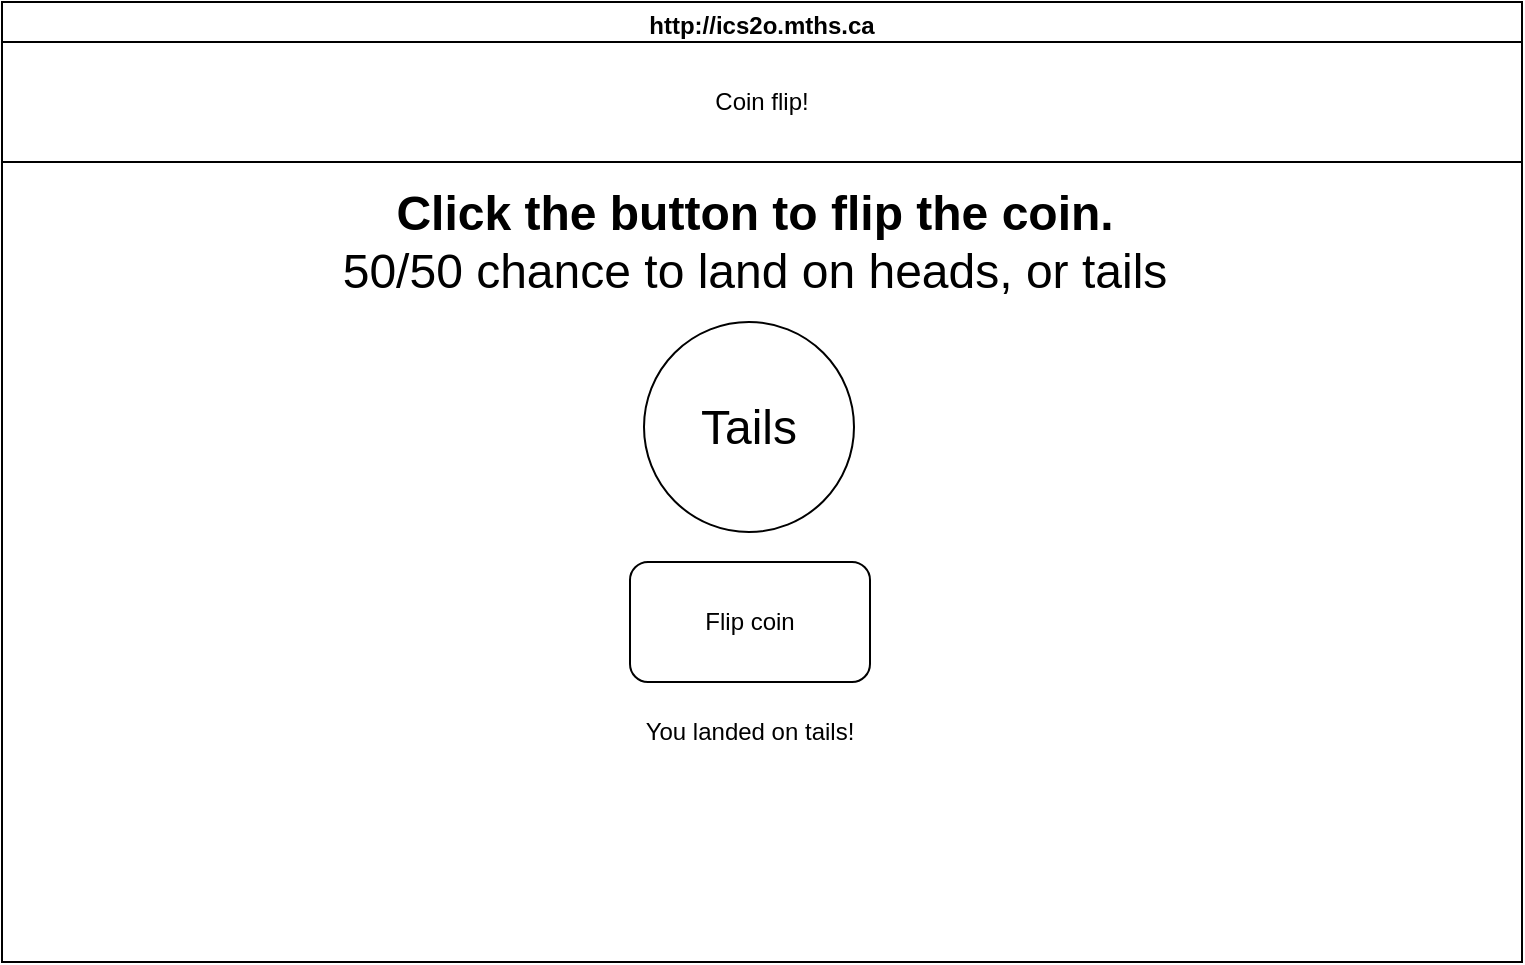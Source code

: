 <mxfile>
    <diagram id="sjamO5rOCd8oeBCfENNN" name="Page-1">
        <mxGraphModel dx="1086" dy="743" grid="1" gridSize="10" guides="1" tooltips="1" connect="1" arrows="1" fold="1" page="1" pageScale="1" pageWidth="827" pageHeight="1169" math="0" shadow="0">
            <root>
                <mxCell id="0"/>
                <mxCell id="1" parent="0"/>
                <mxCell id="2" value="http://ics2o.mths.ca" style="swimlane;whiteSpace=wrap;html=1;" parent="1" vertex="1">
                    <mxGeometry x="40" y="90" width="760" height="480" as="geometry"/>
                </mxCell>
                <mxCell id="7" value="Coin flip!" style="rounded=0;whiteSpace=wrap;html=1;" parent="2" vertex="1">
                    <mxGeometry y="20" width="760" height="60" as="geometry"/>
                </mxCell>
                <mxCell id="9" value="Click the button to flip the coin.&lt;br&gt;&lt;span style=&quot;font-weight: normal;&quot;&gt;50/50 chance to land on heads, or tails&lt;/span&gt;" style="text;strokeColor=none;fillColor=none;html=1;fontSize=24;fontStyle=1;verticalAlign=middle;align=center;" parent="2" vertex="1">
                    <mxGeometry x="326" y="100" width="100" height="40" as="geometry"/>
                </mxCell>
                <mxCell id="10" value="Flip coin" style="rounded=1;whiteSpace=wrap;html=1;" parent="2" vertex="1">
                    <mxGeometry x="314" y="280" width="120" height="60" as="geometry"/>
                </mxCell>
                <mxCell id="14" value="&lt;font style=&quot;font-size: 24px;&quot;&gt;Tails&lt;/font&gt;" style="ellipse;whiteSpace=wrap;html=1;aspect=fixed;" parent="2" vertex="1">
                    <mxGeometry x="321" y="160" width="105" height="105" as="geometry"/>
                </mxCell>
                <mxCell id="15" value="You landed on tails!" style="text;html=1;strokeColor=none;fillColor=none;align=center;verticalAlign=middle;whiteSpace=wrap;rounded=0;" vertex="1" parent="2">
                    <mxGeometry x="311" y="350" width="126" height="30" as="geometry"/>
                </mxCell>
            </root>
        </mxGraphModel>
    </diagram>
</mxfile>